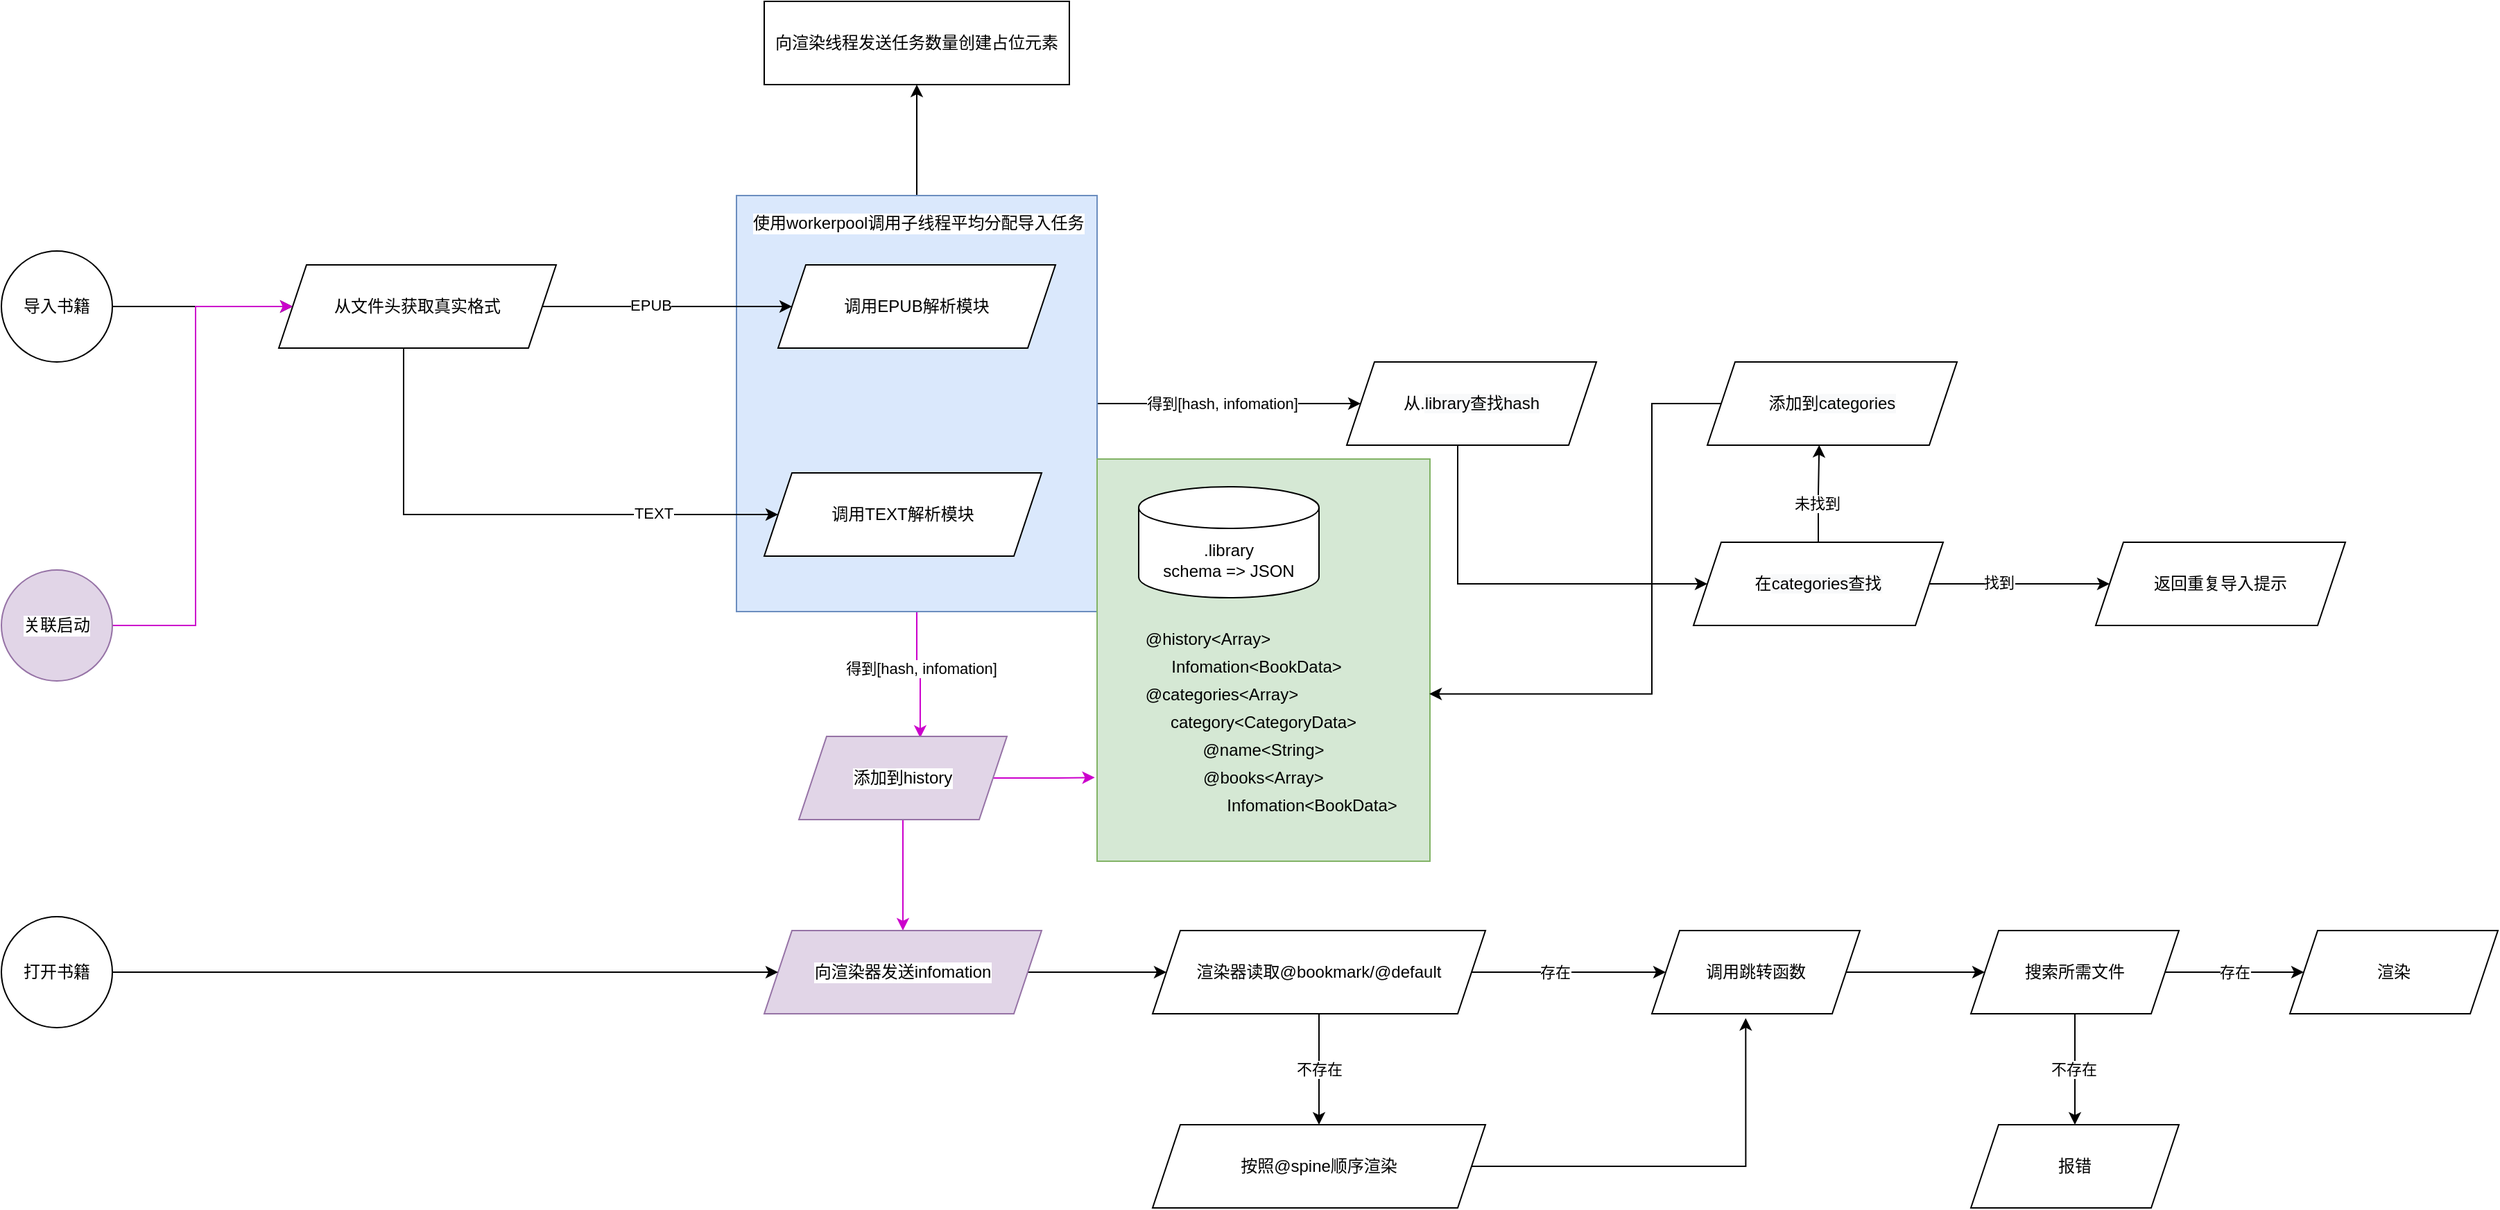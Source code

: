 <mxfile version="14.5.1" type="device" pages="4"><diagram id="ysxK_jMySqTAsfzdBO85" name="Main"><mxGraphModel dx="1747" dy="651" grid="1" gridSize="10" guides="1" tooltips="1" connect="1" arrows="1" fold="1" page="1" pageScale="1" pageWidth="827" pageHeight="1169" math="0" shadow="0"><root><mxCell id="0"/><mxCell id="1" parent="0"/><mxCell id="dbong1iR6ztkzPxUHCPY-11" style="edgeStyle=orthogonalEdgeStyle;rounded=0;orthogonalLoop=1;jettySize=auto;html=1;entryX=0;entryY=0.5;entryDx=0;entryDy=0;" parent="1" source="dbong1iR6ztkzPxUHCPY-7" target="dbong1iR6ztkzPxUHCPY-9" edge="1"><mxGeometry relative="1" as="geometry"/></mxCell><mxCell id="dbong1iR6ztkzPxUHCPY-12" value="得到[hash, infomation]" style="edgeLabel;html=1;align=center;verticalAlign=middle;resizable=0;points=[];" parent="dbong1iR6ztkzPxUHCPY-11" vertex="1" connectable="0"><mxGeometry x="-0.326" y="3" relative="1" as="geometry"><mxPoint x="26" y="3" as="offset"/></mxGeometry></mxCell><mxCell id="dbong1iR6ztkzPxUHCPY-30" style="edgeStyle=orthogonalEdgeStyle;rounded=0;orthogonalLoop=1;jettySize=auto;html=1;entryX=0.583;entryY=0.017;entryDx=0;entryDy=0;entryPerimeter=0;strokeColor=#CC00CC;" parent="1" source="dbong1iR6ztkzPxUHCPY-7" target="dbong1iR6ztkzPxUHCPY-29" edge="1"><mxGeometry relative="1" as="geometry"/></mxCell><mxCell id="dbong1iR6ztkzPxUHCPY-31" value="得到[hash, infomation]" style="edgeLabel;html=1;align=center;verticalAlign=middle;resizable=0;points=[];" parent="dbong1iR6ztkzPxUHCPY-30" vertex="1" connectable="0"><mxGeometry x="0.203" relative="1" as="geometry"><mxPoint y="-12.86" as="offset"/></mxGeometry></mxCell><mxCell id="XDssl_bokyW6xJEHBaAx-2" style="edgeStyle=orthogonalEdgeStyle;rounded=0;orthogonalLoop=1;jettySize=auto;html=1;entryX=0.5;entryY=1;entryDx=0;entryDy=0;" edge="1" parent="1" source="dbong1iR6ztkzPxUHCPY-7" target="XDssl_bokyW6xJEHBaAx-1"><mxGeometry relative="1" as="geometry"/></mxCell><mxCell id="dbong1iR6ztkzPxUHCPY-7" value="" style="rounded=0;whiteSpace=wrap;html=1;labelBackgroundColor=#FFFFFF;fillColor=#dae8fc;strokeColor=#6c8ebf;" parent="1" vertex="1"><mxGeometry x="160" y="260" width="260" height="300" as="geometry"/></mxCell><mxCell id="eP8TpQ_HouzsNRrUKAaG-33" value="" style="rounded=0;whiteSpace=wrap;html=1;fillColor=#d5e8d4;strokeColor=#82b366;" parent="1" vertex="1"><mxGeometry x="420" y="450" width="240" height="290" as="geometry"/></mxCell><mxCell id="eP8TpQ_HouzsNRrUKAaG-2" style="edgeStyle=orthogonalEdgeStyle;rounded=0;orthogonalLoop=1;jettySize=auto;html=1;" parent="1" source="kHPO8SvpmiolKtFZXKbB-1" target="eP8TpQ_HouzsNRrUKAaG-1" edge="1"><mxGeometry relative="1" as="geometry"/></mxCell><mxCell id="kHPO8SvpmiolKtFZXKbB-1" value="导入书籍" style="ellipse;whiteSpace=wrap;html=1;aspect=fixed;" parent="1" vertex="1"><mxGeometry x="-370" y="300" width="80" height="80" as="geometry"/></mxCell><mxCell id="dbong1iR6ztkzPxUHCPY-2" value="" style="edgeStyle=orthogonalEdgeStyle;rounded=0;orthogonalLoop=1;jettySize=auto;html=1;" parent="1" source="eP8TpQ_HouzsNRrUKAaG-1" target="dbong1iR6ztkzPxUHCPY-1" edge="1"><mxGeometry relative="1" as="geometry"/></mxCell><mxCell id="dbong1iR6ztkzPxUHCPY-3" value="EPUB" style="edgeLabel;html=1;align=center;verticalAlign=middle;resizable=0;points=[];" parent="dbong1iR6ztkzPxUHCPY-2" vertex="1" connectable="0"><mxGeometry x="-0.137" y="1" relative="1" as="geometry"><mxPoint as="offset"/></mxGeometry></mxCell><mxCell id="dbong1iR6ztkzPxUHCPY-5" value="" style="edgeStyle=orthogonalEdgeStyle;rounded=0;orthogonalLoop=1;jettySize=auto;html=1;" parent="1" source="eP8TpQ_HouzsNRrUKAaG-1" target="dbong1iR6ztkzPxUHCPY-4" edge="1"><mxGeometry relative="1" as="geometry"><Array as="points"><mxPoint x="-80" y="490"/></Array></mxGeometry></mxCell><mxCell id="dbong1iR6ztkzPxUHCPY-6" value="TEXT" style="edgeLabel;html=1;align=center;verticalAlign=middle;resizable=0;points=[];" parent="dbong1iR6ztkzPxUHCPY-5" vertex="1" connectable="0"><mxGeometry x="0.189" y="1" relative="1" as="geometry"><mxPoint x="68.24" as="offset"/></mxGeometry></mxCell><mxCell id="eP8TpQ_HouzsNRrUKAaG-1" value="从文件头获取真实格式" style="shape=parallelogram;perimeter=parallelogramPerimeter;whiteSpace=wrap;html=1;fixedSize=1;" parent="1" vertex="1"><mxGeometry x="-170" y="310" width="200" height="60" as="geometry"/></mxCell><mxCell id="eP8TpQ_HouzsNRrUKAaG-22" value=".library&lt;br&gt;schema =&amp;gt; JSON" style="shape=cylinder3;whiteSpace=wrap;html=1;boundedLbl=1;backgroundOutline=1;size=15;" parent="1" vertex="1"><mxGeometry x="450" y="470" width="130" height="80" as="geometry"/></mxCell><mxCell id="eP8TpQ_HouzsNRrUKAaG-24" value="@history&amp;lt;Array&amp;gt;" style="text;html=1;strokeColor=none;fillColor=none;align=center;verticalAlign=middle;whiteSpace=wrap;rounded=0;" parent="1" vertex="1"><mxGeometry x="450" y="570" width="100" height="20" as="geometry"/></mxCell><mxCell id="eP8TpQ_HouzsNRrUKAaG-25" value="Infomation&amp;lt;BookData&amp;gt;" style="text;html=1;strokeColor=none;fillColor=none;align=center;verticalAlign=middle;whiteSpace=wrap;rounded=0;" parent="1" vertex="1"><mxGeometry x="470" y="590" width="130" height="20" as="geometry"/></mxCell><mxCell id="eP8TpQ_HouzsNRrUKAaG-26" value="@categories&amp;lt;Array&amp;gt;" style="text;html=1;strokeColor=none;fillColor=none;align=center;verticalAlign=middle;whiteSpace=wrap;rounded=0;" parent="1" vertex="1"><mxGeometry x="450" y="610" width="120" height="20" as="geometry"/></mxCell><mxCell id="eP8TpQ_HouzsNRrUKAaG-28" value="category&amp;lt;CategoryData&amp;gt;" style="text;html=1;strokeColor=none;fillColor=none;align=center;verticalAlign=middle;whiteSpace=wrap;rounded=0;" parent="1" vertex="1"><mxGeometry x="470" y="630" width="140" height="20" as="geometry"/></mxCell><mxCell id="eP8TpQ_HouzsNRrUKAaG-30" value="@name&amp;lt;String&amp;gt;" style="text;html=1;strokeColor=none;fillColor=none;align=center;verticalAlign=middle;whiteSpace=wrap;rounded=0;" parent="1" vertex="1"><mxGeometry x="490" y="650" width="100" height="20" as="geometry"/></mxCell><mxCell id="eP8TpQ_HouzsNRrUKAaG-31" value="Infomation&amp;lt;BookData&amp;gt;" style="text;html=1;strokeColor=none;fillColor=none;align=center;verticalAlign=middle;whiteSpace=wrap;rounded=0;" parent="1" vertex="1"><mxGeometry x="510" y="690" width="130" height="20" as="geometry"/></mxCell><mxCell id="eP8TpQ_HouzsNRrUKAaG-32" value="@books&amp;lt;Array&amp;gt;" style="text;html=1;strokeColor=none;fillColor=none;align=center;verticalAlign=middle;whiteSpace=wrap;rounded=0;" parent="1" vertex="1"><mxGeometry x="490" y="670" width="100" height="20" as="geometry"/></mxCell><mxCell id="dbong1iR6ztkzPxUHCPY-1" value="调用EPUB解析模块" style="shape=parallelogram;perimeter=parallelogramPerimeter;whiteSpace=wrap;html=1;fixedSize=1;" parent="1" vertex="1"><mxGeometry x="190" y="310" width="200" height="60" as="geometry"/></mxCell><mxCell id="dbong1iR6ztkzPxUHCPY-4" value="调用TEXT解析模块" style="shape=parallelogram;perimeter=parallelogramPerimeter;whiteSpace=wrap;html=1;fixedSize=1;" parent="1" vertex="1"><mxGeometry x="180" y="460" width="200" height="60" as="geometry"/></mxCell><mxCell id="dbong1iR6ztkzPxUHCPY-8" value="使用workerpool调用子线程平均分配导入任务" style="text;html=1;strokeColor=none;fillColor=none;align=left;verticalAlign=middle;whiteSpace=wrap;rounded=0;labelBackgroundColor=#FFFFFF;" parent="1" vertex="1"><mxGeometry x="170" y="270" width="250" height="20" as="geometry"/></mxCell><mxCell id="dbong1iR6ztkzPxUHCPY-14" value="" style="edgeStyle=orthogonalEdgeStyle;rounded=0;orthogonalLoop=1;jettySize=auto;html=1;exitX=0.5;exitY=0;exitDx=0;exitDy=0;entryX=0.448;entryY=0.998;entryDx=0;entryDy=0;entryPerimeter=0;" parent="1" source="dbong1iR6ztkzPxUHCPY-15" target="dbong1iR6ztkzPxUHCPY-13" edge="1"><mxGeometry relative="1" as="geometry"/></mxCell><mxCell id="dbong1iR6ztkzPxUHCPY-24" value="未找到" style="edgeLabel;html=1;align=center;verticalAlign=middle;resizable=0;points=[];" parent="dbong1iR6ztkzPxUHCPY-14" vertex="1" connectable="0"><mxGeometry x="-0.208" y="1" relative="1" as="geometry"><mxPoint as="offset"/></mxGeometry></mxCell><mxCell id="dbong1iR6ztkzPxUHCPY-16" value="" style="edgeStyle=orthogonalEdgeStyle;rounded=0;orthogonalLoop=1;jettySize=auto;html=1;" parent="1" source="dbong1iR6ztkzPxUHCPY-9" target="dbong1iR6ztkzPxUHCPY-15" edge="1"><mxGeometry relative="1" as="geometry"><Array as="points"><mxPoint x="680" y="540"/></Array></mxGeometry></mxCell><mxCell id="dbong1iR6ztkzPxUHCPY-9" value="从.&lt;span style=&quot;background-color: rgb(248 , 249 , 250)&quot;&gt;library查找hash&lt;/span&gt;" style="shape=parallelogram;perimeter=parallelogramPerimeter;whiteSpace=wrap;html=1;fixedSize=1;labelBackgroundColor=#FFFFFF;align=center;" parent="1" vertex="1"><mxGeometry x="600" y="380" width="180" height="60" as="geometry"/></mxCell><mxCell id="dbong1iR6ztkzPxUHCPY-33" style="edgeStyle=orthogonalEdgeStyle;rounded=0;orthogonalLoop=1;jettySize=auto;html=1;entryX=0.998;entryY=0.584;entryDx=0;entryDy=0;entryPerimeter=0;" parent="1" source="dbong1iR6ztkzPxUHCPY-13" target="eP8TpQ_HouzsNRrUKAaG-33" edge="1"><mxGeometry relative="1" as="geometry"><Array as="points"><mxPoint x="820" y="410"/><mxPoint x="820" y="619"/></Array></mxGeometry></mxCell><mxCell id="dbong1iR6ztkzPxUHCPY-13" value="添加到&lt;span style=&quot;background-color: rgb(248 , 249 , 250)&quot;&gt;categories&lt;/span&gt;" style="shape=parallelogram;perimeter=parallelogramPerimeter;whiteSpace=wrap;html=1;fixedSize=1;labelBackgroundColor=#FFFFFF;align=center;" parent="1" vertex="1"><mxGeometry x="860" y="380" width="180" height="60" as="geometry"/></mxCell><mxCell id="dbong1iR6ztkzPxUHCPY-20" value="" style="edgeStyle=orthogonalEdgeStyle;rounded=0;orthogonalLoop=1;jettySize=auto;html=1;" parent="1" source="dbong1iR6ztkzPxUHCPY-15" target="dbong1iR6ztkzPxUHCPY-19" edge="1"><mxGeometry relative="1" as="geometry"/></mxCell><mxCell id="dbong1iR6ztkzPxUHCPY-23" value="找到" style="edgeLabel;html=1;align=center;verticalAlign=middle;resizable=0;points=[];" parent="dbong1iR6ztkzPxUHCPY-20" vertex="1" connectable="0"><mxGeometry x="-0.241" y="1" relative="1" as="geometry"><mxPoint as="offset"/></mxGeometry></mxCell><mxCell id="dbong1iR6ztkzPxUHCPY-15" value="在&lt;span style=&quot;background-color: rgb(248 , 249 , 250)&quot;&gt;categories查找&lt;/span&gt;" style="shape=parallelogram;perimeter=parallelogramPerimeter;whiteSpace=wrap;html=1;fixedSize=1;labelBackgroundColor=#FFFFFF;align=center;" parent="1" vertex="1"><mxGeometry x="850" y="510" width="180" height="60" as="geometry"/></mxCell><mxCell id="dbong1iR6ztkzPxUHCPY-19" value="返回重复导入提示" style="shape=parallelogram;perimeter=parallelogramPerimeter;whiteSpace=wrap;html=1;fixedSize=1;labelBackgroundColor=#FFFFFF;align=center;" parent="1" vertex="1"><mxGeometry x="1140" y="510" width="180" height="60" as="geometry"/></mxCell><mxCell id="dbong1iR6ztkzPxUHCPY-28" style="edgeStyle=orthogonalEdgeStyle;rounded=0;orthogonalLoop=1;jettySize=auto;html=1;entryX=0;entryY=0.5;entryDx=0;entryDy=0;strokeColor=#CC00CC;" parent="1" source="dbong1iR6ztkzPxUHCPY-27" target="eP8TpQ_HouzsNRrUKAaG-1" edge="1"><mxGeometry relative="1" as="geometry"><mxPoint x="-220" y="370" as="targetPoint"/><Array as="points"><mxPoint x="-230" y="570"/><mxPoint x="-230" y="340"/></Array></mxGeometry></mxCell><mxCell id="dbong1iR6ztkzPxUHCPY-27" value="关联启动" style="ellipse;whiteSpace=wrap;html=1;aspect=fixed;labelBackgroundColor=#FFFFFF;align=center;fillColor=#e1d5e7;strokeColor=#9673a6;" parent="1" vertex="1"><mxGeometry x="-370" y="530" width="80" height="80" as="geometry"/></mxCell><mxCell id="dbong1iR6ztkzPxUHCPY-32" style="edgeStyle=orthogonalEdgeStyle;rounded=0;orthogonalLoop=1;jettySize=auto;html=1;entryX=-0.007;entryY=0.792;entryDx=0;entryDy=0;entryPerimeter=0;strokeColor=#CC00CC;" parent="1" source="dbong1iR6ztkzPxUHCPY-29" target="eP8TpQ_HouzsNRrUKAaG-33" edge="1"><mxGeometry relative="1" as="geometry"/></mxCell><mxCell id="dbong1iR6ztkzPxUHCPY-35" value="" style="edgeStyle=orthogonalEdgeStyle;rounded=0;orthogonalLoop=1;jettySize=auto;html=1;strokeColor=#CC00CC;" parent="1" source="dbong1iR6ztkzPxUHCPY-29" target="dbong1iR6ztkzPxUHCPY-34" edge="1"><mxGeometry relative="1" as="geometry"/></mxCell><mxCell id="dbong1iR6ztkzPxUHCPY-29" value="添加到history" style="shape=parallelogram;perimeter=parallelogramPerimeter;whiteSpace=wrap;html=1;fixedSize=1;labelBackgroundColor=#FFFFFF;align=center;fillColor=#e1d5e7;strokeColor=#9673a6;" parent="1" vertex="1"><mxGeometry x="205" y="650" width="150" height="60" as="geometry"/></mxCell><mxCell id="Br7L7ltTVbHMyByFwsP3-5" value="" style="edgeStyle=orthogonalEdgeStyle;rounded=0;orthogonalLoop=1;jettySize=auto;html=1;strokeColor=#000000;" parent="1" source="dbong1iR6ztkzPxUHCPY-34" target="Br7L7ltTVbHMyByFwsP3-4" edge="1"><mxGeometry relative="1" as="geometry"/></mxCell><mxCell id="dbong1iR6ztkzPxUHCPY-34" value="向渲染器发送infomation" style="shape=parallelogram;perimeter=parallelogramPerimeter;whiteSpace=wrap;html=1;fixedSize=1;labelBackgroundColor=#FFFFFF;align=center;fillColor=#e1d5e7;strokeColor=#9673a6;" parent="1" vertex="1"><mxGeometry x="180" y="790" width="200" height="60" as="geometry"/></mxCell><mxCell id="Br7L7ltTVbHMyByFwsP3-3" value="" style="edgeStyle=orthogonalEdgeStyle;rounded=0;orthogonalLoop=1;jettySize=auto;html=1;entryX=0;entryY=0.5;entryDx=0;entryDy=0;" parent="1" source="Br7L7ltTVbHMyByFwsP3-1" target="dbong1iR6ztkzPxUHCPY-34" edge="1"><mxGeometry relative="1" as="geometry"><mxPoint x="-140" y="820.0" as="targetPoint"/></mxGeometry></mxCell><mxCell id="Br7L7ltTVbHMyByFwsP3-1" value="打开书籍" style="ellipse;whiteSpace=wrap;html=1;aspect=fixed;labelBackgroundColor=#FFFFFF;align=center;" parent="1" vertex="1"><mxGeometry x="-370" y="780" width="80" height="80" as="geometry"/></mxCell><mxCell id="mfXqf7z4f2EDQFvGsrgW-2" value="" style="edgeStyle=orthogonalEdgeStyle;rounded=0;orthogonalLoop=1;jettySize=auto;html=1;strokeColor=#000000;" parent="1" source="Br7L7ltTVbHMyByFwsP3-4" target="mfXqf7z4f2EDQFvGsrgW-1" edge="1"><mxGeometry relative="1" as="geometry"/></mxCell><mxCell id="mfXqf7z4f2EDQFvGsrgW-3" value="存在" style="edgeLabel;html=1;align=center;verticalAlign=middle;resizable=0;points=[];" parent="mfXqf7z4f2EDQFvGsrgW-2" vertex="1" connectable="0"><mxGeometry x="-0.271" y="2" relative="1" as="geometry"><mxPoint x="9.17" y="2" as="offset"/></mxGeometry></mxCell><mxCell id="mfXqf7z4f2EDQFvGsrgW-5" value="" style="edgeStyle=orthogonalEdgeStyle;rounded=0;orthogonalLoop=1;jettySize=auto;html=1;strokeColor=#000000;" parent="1" source="Br7L7ltTVbHMyByFwsP3-4" target="mfXqf7z4f2EDQFvGsrgW-4" edge="1"><mxGeometry relative="1" as="geometry"/></mxCell><mxCell id="mfXqf7z4f2EDQFvGsrgW-6" value="不存在" style="edgeLabel;html=1;align=center;verticalAlign=middle;resizable=0;points=[];" parent="mfXqf7z4f2EDQFvGsrgW-5" vertex="1" connectable="0"><mxGeometry x="0.164" y="-3" relative="1" as="geometry"><mxPoint x="3" y="-6.86" as="offset"/></mxGeometry></mxCell><mxCell id="Br7L7ltTVbHMyByFwsP3-4" value="渲染器读取@bookmark/@default" style="shape=parallelogram;perimeter=parallelogramPerimeter;whiteSpace=wrap;html=1;fixedSize=1;labelBackgroundColor=#FFFFFF;align=center;" parent="1" vertex="1"><mxGeometry x="460" y="790" width="240" height="60" as="geometry"/></mxCell><mxCell id="mfXqf7z4f2EDQFvGsrgW-9" value="" style="edgeStyle=orthogonalEdgeStyle;rounded=0;orthogonalLoop=1;jettySize=auto;html=1;strokeColor=#000000;" parent="1" source="mfXqf7z4f2EDQFvGsrgW-1" target="mfXqf7z4f2EDQFvGsrgW-8" edge="1"><mxGeometry relative="1" as="geometry"/></mxCell><mxCell id="mfXqf7z4f2EDQFvGsrgW-1" value="调用跳转函数" style="shape=parallelogram;perimeter=parallelogramPerimeter;whiteSpace=wrap;html=1;fixedSize=1;labelBackgroundColor=#FFFFFF;align=center;" parent="1" vertex="1"><mxGeometry x="820" y="790" width="150" height="60" as="geometry"/></mxCell><mxCell id="mfXqf7z4f2EDQFvGsrgW-7" style="edgeStyle=orthogonalEdgeStyle;rounded=0;orthogonalLoop=1;jettySize=auto;html=1;entryX=0.451;entryY=1.052;entryDx=0;entryDy=0;entryPerimeter=0;strokeColor=#000000;" parent="1" source="mfXqf7z4f2EDQFvGsrgW-4" target="mfXqf7z4f2EDQFvGsrgW-1" edge="1"><mxGeometry relative="1" as="geometry"/></mxCell><mxCell id="mfXqf7z4f2EDQFvGsrgW-4" value="按照@spine顺序渲染" style="shape=parallelogram;perimeter=parallelogramPerimeter;whiteSpace=wrap;html=1;fixedSize=1;labelBackgroundColor=#FFFFFF;align=center;" parent="1" vertex="1"><mxGeometry x="460" y="930" width="240" height="60" as="geometry"/></mxCell><mxCell id="mfXqf7z4f2EDQFvGsrgW-11" value="" style="edgeStyle=orthogonalEdgeStyle;rounded=0;orthogonalLoop=1;jettySize=auto;html=1;strokeColor=#000000;" parent="1" source="mfXqf7z4f2EDQFvGsrgW-8" target="mfXqf7z4f2EDQFvGsrgW-10" edge="1"><mxGeometry relative="1" as="geometry"/></mxCell><mxCell id="mfXqf7z4f2EDQFvGsrgW-14" value="存在" style="edgeLabel;html=1;align=center;verticalAlign=middle;resizable=0;points=[];" parent="mfXqf7z4f2EDQFvGsrgW-11" vertex="1" connectable="0"><mxGeometry x="-0.313" relative="1" as="geometry"><mxPoint x="15.6" as="offset"/></mxGeometry></mxCell><mxCell id="mfXqf7z4f2EDQFvGsrgW-13" value="" style="edgeStyle=orthogonalEdgeStyle;rounded=0;orthogonalLoop=1;jettySize=auto;html=1;strokeColor=#000000;" parent="1" source="mfXqf7z4f2EDQFvGsrgW-8" target="mfXqf7z4f2EDQFvGsrgW-12" edge="1"><mxGeometry relative="1" as="geometry"/></mxCell><mxCell id="mfXqf7z4f2EDQFvGsrgW-15" value="不存在" style="edgeLabel;html=1;align=center;verticalAlign=middle;resizable=0;points=[];" parent="mfXqf7z4f2EDQFvGsrgW-13" vertex="1" connectable="0"><mxGeometry x="0.143" y="-1" relative="1" as="geometry"><mxPoint y="-5.71" as="offset"/></mxGeometry></mxCell><mxCell id="mfXqf7z4f2EDQFvGsrgW-8" value="搜索所需文件" style="shape=parallelogram;perimeter=parallelogramPerimeter;whiteSpace=wrap;html=1;fixedSize=1;labelBackgroundColor=#FFFFFF;align=center;" parent="1" vertex="1"><mxGeometry x="1050" y="790" width="150" height="60" as="geometry"/></mxCell><mxCell id="mfXqf7z4f2EDQFvGsrgW-10" value="渲染" style="shape=parallelogram;perimeter=parallelogramPerimeter;whiteSpace=wrap;html=1;fixedSize=1;labelBackgroundColor=#FFFFFF;align=center;" parent="1" vertex="1"><mxGeometry x="1280" y="790" width="150" height="60" as="geometry"/></mxCell><mxCell id="mfXqf7z4f2EDQFvGsrgW-12" value="报错" style="shape=parallelogram;perimeter=parallelogramPerimeter;whiteSpace=wrap;html=1;fixedSize=1;labelBackgroundColor=#FFFFFF;align=center;" parent="1" vertex="1"><mxGeometry x="1050" y="930" width="150" height="60" as="geometry"/></mxCell><mxCell id="XDssl_bokyW6xJEHBaAx-1" value="向渲染线程发送任务数量创建占位元素" style="rounded=0;whiteSpace=wrap;html=1;" vertex="1" parent="1"><mxGeometry x="180" y="120" width="220" height="60" as="geometry"/></mxCell></root></mxGraphModel></diagram><diagram id="JH5IhSVfgmz3m1Pioq-M" name="Reader"><mxGraphModel dx="652" dy="461" grid="1" gridSize="10" guides="1" tooltips="1" connect="1" arrows="1" fold="1" page="1" pageScale="1" pageWidth="827" pageHeight="1169" math="0" shadow="0"><root><mxCell id="O2dJHIBk59gdaOyXV7aG-0"/><mxCell id="O2dJHIBk59gdaOyXV7aG-1" parent="O2dJHIBk59gdaOyXV7aG-0"/></root></mxGraphModel></diagram><diagram id="nyIJhw7vFFJzUDP4WNcG" name="EPUB"><mxGraphModel dx="920" dy="651" grid="1" gridSize="10" guides="1" tooltips="1" connect="1" arrows="1" fold="1" page="1" pageScale="1" pageWidth="827" pageHeight="1169" math="0" shadow="0"><root><mxCell id="Uk9GY1ZAoPKFPZ0s4KPF-0"/><mxCell id="Uk9GY1ZAoPKFPZ0s4KPF-1" parent="Uk9GY1ZAoPKFPZ0s4KPF-0"/><mxCell id="UOxt984RdgCAnA2-8_iI-74" style="edgeStyle=orthogonalEdgeStyle;rounded=0;orthogonalLoop=1;jettySize=auto;html=1;" edge="1" parent="Uk9GY1ZAoPKFPZ0s4KPF-1" source="UOxt984RdgCAnA2-8_iI-44" target="UOxt984RdgCAnA2-8_iI-71"><mxGeometry relative="1" as="geometry"/></mxCell><mxCell id="UOxt984RdgCAnA2-8_iI-44" value="" style="rounded=0;whiteSpace=wrap;html=1;labelBackgroundColor=#FFFFFF;fillColor=#d5e8d4;strokeColor=#82b366;" vertex="1" parent="Uk9GY1ZAoPKFPZ0s4KPF-1"><mxGeometry x="930" y="30" width="1030" height="600" as="geometry"/></mxCell><mxCell id="YClTsJ5MHlQ36Aj7jCei-1" value="" style="edgeStyle=orthogonalEdgeStyle;rounded=0;orthogonalLoop=1;jettySize=auto;html=1;" edge="1" parent="Uk9GY1ZAoPKFPZ0s4KPF-1" source="dSwjLakyeunV3cuZDKeF-0" target="YClTsJ5MHlQ36Aj7jCei-0"><mxGeometry relative="1" as="geometry"/></mxCell><mxCell id="dSwjLakyeunV3cuZDKeF-0" value="接收路径" style="shape=parallelogram;perimeter=parallelogramPerimeter;whiteSpace=wrap;html=1;fixedSize=1;" vertex="1" parent="Uk9GY1ZAoPKFPZ0s4KPF-1"><mxGeometry x="60" y="290" width="120" height="60" as="geometry"/></mxCell><mxCell id="YClTsJ5MHlQ36Aj7jCei-3" value="" style="edgeStyle=orthogonalEdgeStyle;rounded=0;orthogonalLoop=1;jettySize=auto;html=1;" edge="1" parent="Uk9GY1ZAoPKFPZ0s4KPF-1" source="YClTsJ5MHlQ36Aj7jCei-0" target="YClTsJ5MHlQ36Aj7jCei-2"><mxGeometry relative="1" as="geometry"/></mxCell><mxCell id="YClTsJ5MHlQ36Aj7jCei-0" value="计算 SHA256" style="shape=parallelogram;perimeter=parallelogramPerimeter;whiteSpace=wrap;html=1;fixedSize=1;" vertex="1" parent="Uk9GY1ZAoPKFPZ0s4KPF-1"><mxGeometry x="260" y="290" width="120" height="60" as="geometry"/></mxCell><mxCell id="YClTsJ5MHlQ36Aj7jCei-5" value="" style="edgeStyle=orthogonalEdgeStyle;rounded=0;orthogonalLoop=1;jettySize=auto;html=1;" edge="1" parent="Uk9GY1ZAoPKFPZ0s4KPF-1" source="YClTsJ5MHlQ36Aj7jCei-2" target="YClTsJ5MHlQ36Aj7jCei-4"><mxGeometry relative="1" as="geometry"/></mxCell><mxCell id="YClTsJ5MHlQ36Aj7jCei-6" value="存在" style="edgeLabel;html=1;align=center;verticalAlign=middle;resizable=0;points=[];" vertex="1" connectable="0" parent="YClTsJ5MHlQ36Aj7jCei-5"><mxGeometry x="-0.173" relative="1" as="geometry"><mxPoint as="offset"/></mxGeometry></mxCell><mxCell id="YClTsJ5MHlQ36Aj7jCei-8" value="" style="edgeStyle=orthogonalEdgeStyle;rounded=0;orthogonalLoop=1;jettySize=auto;html=1;" edge="1" parent="Uk9GY1ZAoPKFPZ0s4KPF-1" source="YClTsJ5MHlQ36Aj7jCei-2" target="YClTsJ5MHlQ36Aj7jCei-7"><mxGeometry relative="1" as="geometry"><Array as="points"><mxPoint x="520" y="430"/></Array></mxGeometry></mxCell><mxCell id="YClTsJ5MHlQ36Aj7jCei-9" value="不存在" style="edgeLabel;html=1;align=center;verticalAlign=middle;resizable=0;points=[];" vertex="1" connectable="0" parent="YClTsJ5MHlQ36Aj7jCei-8"><mxGeometry x="0.468" y="1" relative="1" as="geometry"><mxPoint as="offset"/></mxGeometry></mxCell><mxCell id="YClTsJ5MHlQ36Aj7jCei-2" value="是否存在书籍缓存" style="shape=parallelogram;perimeter=parallelogramPerimeter;whiteSpace=wrap;html=1;fixedSize=1;" vertex="1" parent="Uk9GY1ZAoPKFPZ0s4KPF-1"><mxGeometry x="460" y="290" width="150" height="60" as="geometry"/></mxCell><mxCell id="UOxt984RdgCAnA2-8_iI-45" style="edgeStyle=orthogonalEdgeStyle;rounded=0;orthogonalLoop=1;jettySize=auto;html=1;entryX=0.002;entryY=0.855;entryDx=0;entryDy=0;entryPerimeter=0;" edge="1" parent="Uk9GY1ZAoPKFPZ0s4KPF-1" source="YClTsJ5MHlQ36Aj7jCei-4" target="UOxt984RdgCAnA2-8_iI-44"><mxGeometry relative="1" as="geometry"/></mxCell><mxCell id="YClTsJ5MHlQ36Aj7jCei-4" value="调用缓存" style="shape=parallelogram;perimeter=parallelogramPerimeter;whiteSpace=wrap;html=1;fixedSize=1;" vertex="1" parent="Uk9GY1ZAoPKFPZ0s4KPF-1"><mxGeometry x="690" y="290" width="150" height="60" as="geometry"/></mxCell><mxCell id="UOxt984RdgCAnA2-8_iI-17" value="" style="edgeStyle=orthogonalEdgeStyle;rounded=0;orthogonalLoop=1;jettySize=auto;html=1;" edge="1" parent="Uk9GY1ZAoPKFPZ0s4KPF-1" source="YClTsJ5MHlQ36Aj7jCei-7" target="UOxt984RdgCAnA2-8_iI-16"><mxGeometry relative="1" as="geometry"/></mxCell><mxCell id="YClTsJ5MHlQ36Aj7jCei-7" value="生成书籍缓存" style="shape=parallelogram;perimeter=parallelogramPerimeter;whiteSpace=wrap;html=1;fixedSize=1;" vertex="1" parent="Uk9GY1ZAoPKFPZ0s4KPF-1"><mxGeometry x="677" y="400" width="150" height="60" as="geometry"/></mxCell><mxCell id="UOxt984RdgCAnA2-8_iI-25" value="" style="edgeStyle=orthogonalEdgeStyle;rounded=0;orthogonalLoop=1;jettySize=auto;html=1;" edge="1" parent="Uk9GY1ZAoPKFPZ0s4KPF-1" source="UOxt984RdgCAnA2-8_iI-16" target="UOxt984RdgCAnA2-8_iI-24"><mxGeometry relative="1" as="geometry"/></mxCell><mxCell id="UOxt984RdgCAnA2-8_iI-16" value="创建.infomation文件" style="shape=parallelogram;perimeter=parallelogramPerimeter;whiteSpace=wrap;html=1;fixedSize=1;" vertex="1" parent="Uk9GY1ZAoPKFPZ0s4KPF-1"><mxGeometry x="987" y="400" width="150" height="60" as="geometry"/></mxCell><mxCell id="UOxt984RdgCAnA2-8_iI-42" value="" style="edgeStyle=orthogonalEdgeStyle;rounded=0;orthogonalLoop=1;jettySize=auto;html=1;" edge="1" parent="Uk9GY1ZAoPKFPZ0s4KPF-1" source="UOxt984RdgCAnA2-8_iI-24" target="UOxt984RdgCAnA2-8_iI-41"><mxGeometry relative="1" as="geometry"/></mxCell><mxCell id="UOxt984RdgCAnA2-8_iI-43" value="读取toc.ncx" style="edgeLabel;html=1;align=center;verticalAlign=middle;resizable=0;points=[];" vertex="1" connectable="0" parent="UOxt984RdgCAnA2-8_iI-42"><mxGeometry x="-0.116" y="1" relative="1" as="geometry"><mxPoint as="offset"/></mxGeometry></mxCell><mxCell id="UOxt984RdgCAnA2-8_iI-60" value="" style="edgeStyle=orthogonalEdgeStyle;rounded=0;orthogonalLoop=1;jettySize=auto;html=1;" edge="1" parent="Uk9GY1ZAoPKFPZ0s4KPF-1" source="UOxt984RdgCAnA2-8_iI-24" target="UOxt984RdgCAnA2-8_iI-59"><mxGeometry relative="1" as="geometry"><Array as="points"><mxPoint x="1200" y="250"/><mxPoint x="1200" y="170"/></Array></mxGeometry></mxCell><mxCell id="UOxt984RdgCAnA2-8_iI-61" value="不存在" style="edgeLabel;html=1;align=center;verticalAlign=middle;resizable=0;points=[];" vertex="1" connectable="0" parent="UOxt984RdgCAnA2-8_iI-60"><mxGeometry x="0.45" y="2" relative="1" as="geometry"><mxPoint y="34.62" as="offset"/></mxGeometry></mxCell><mxCell id="UOxt984RdgCAnA2-8_iI-24" value="从META-INF获取content.opf路径" style="shape=parallelogram;perimeter=parallelogramPerimeter;whiteSpace=wrap;html=1;fixedSize=1;" vertex="1" parent="Uk9GY1ZAoPKFPZ0s4KPF-1"><mxGeometry x="987" y="220" width="150" height="60" as="geometry"/></mxCell><mxCell id="UOxt984RdgCAnA2-8_iI-29" value="" style="edgeStyle=orthogonalEdgeStyle;rounded=0;orthogonalLoop=1;jettySize=auto;html=1;" edge="1" parent="Uk9GY1ZAoPKFPZ0s4KPF-1" target="UOxt984RdgCAnA2-8_iI-28"><mxGeometry relative="1" as="geometry"><mxPoint x="1357" y="250" as="sourcePoint"/><Array as="points"><mxPoint x="1500" y="250"/><mxPoint x="1500" y="170"/></Array></mxGeometry></mxCell><mxCell id="UOxt984RdgCAnA2-8_iI-31" value="" style="edgeStyle=orthogonalEdgeStyle;rounded=0;orthogonalLoop=1;jettySize=auto;html=1;" edge="1" parent="Uk9GY1ZAoPKFPZ0s4KPF-1" target="UOxt984RdgCAnA2-8_iI-30"><mxGeometry relative="1" as="geometry"><mxPoint x="1357" y="250" as="sourcePoint"/></mxGeometry></mxCell><mxCell id="UOxt984RdgCAnA2-8_iI-33" value="" style="edgeStyle=orthogonalEdgeStyle;rounded=0;orthogonalLoop=1;jettySize=auto;html=1;entryX=0;entryY=0.5;entryDx=0;entryDy=0;" edge="1" parent="Uk9GY1ZAoPKFPZ0s4KPF-1" target="UOxt984RdgCAnA2-8_iI-32"><mxGeometry relative="1" as="geometry"><mxPoint x="1357" y="250" as="sourcePoint"/><Array as="points"><mxPoint x="1500" y="250"/><mxPoint x="1500" y="330"/></Array></mxGeometry></mxCell><mxCell id="UOxt984RdgCAnA2-8_iI-34" value="读取&lt;span style=&quot;font-size: 12px;&quot;&gt;content.opf&lt;/span&gt;" style="edgeLabel;html=1;align=center;verticalAlign=middle;resizable=0;points=[];labelBackgroundColor=#FFFFFF;" vertex="1" connectable="0" parent="UOxt984RdgCAnA2-8_iI-33"><mxGeometry x="-0.718" y="1" relative="1" as="geometry"><mxPoint x="-74" y="1" as="offset"/></mxGeometry></mxCell><mxCell id="UOxt984RdgCAnA2-8_iI-36" value="" style="edgeStyle=orthogonalEdgeStyle;rounded=0;orthogonalLoop=1;jettySize=auto;html=1;exitX=1;exitY=0.5;exitDx=0;exitDy=0;" edge="1" parent="Uk9GY1ZAoPKFPZ0s4KPF-1" source="UOxt984RdgCAnA2-8_iI-24" target="UOxt984RdgCAnA2-8_iI-35"><mxGeometry relative="1" as="geometry"><mxPoint x="1357" y="250" as="sourcePoint"/><Array as="points"><mxPoint x="1500" y="250"/><mxPoint x="1500" y="400"/></Array></mxGeometry></mxCell><mxCell id="UOxt984RdgCAnA2-8_iI-47" value="" style="edgeStyle=orthogonalEdgeStyle;rounded=0;orthogonalLoop=1;jettySize=auto;html=1;" edge="1" parent="Uk9GY1ZAoPKFPZ0s4KPF-1" source="UOxt984RdgCAnA2-8_iI-28" target="UOxt984RdgCAnA2-8_iI-46"><mxGeometry relative="1" as="geometry"/></mxCell><mxCell id="UOxt984RdgCAnA2-8_iI-48" value="不存在" style="edgeLabel;html=1;align=center;verticalAlign=middle;resizable=0;points=[];" vertex="1" connectable="0" parent="UOxt984RdgCAnA2-8_iI-47"><mxGeometry x="-0.29" y="1" relative="1" as="geometry"><mxPoint x="11.76" y="1" as="offset"/></mxGeometry></mxCell><mxCell id="UOxt984RdgCAnA2-8_iI-28" value="从metadata获取标题（@title）" style="shape=parallelogram;perimeter=parallelogramPerimeter;whiteSpace=wrap;html=1;fixedSize=1;" vertex="1" parent="Uk9GY1ZAoPKFPZ0s4KPF-1"><mxGeometry x="1543" y="140" width="150" height="60" as="geometry"/></mxCell><mxCell id="UOxt984RdgCAnA2-8_iI-30" value="从metadata获取封面（@cover）" style="shape=parallelogram;perimeter=parallelogramPerimeter;whiteSpace=wrap;html=1;fixedSize=1;" vertex="1" parent="Uk9GY1ZAoPKFPZ0s4KPF-1"><mxGeometry x="1540" y="220" width="150" height="60" as="geometry"/></mxCell><mxCell id="UOxt984RdgCAnA2-8_iI-50" value="" style="edgeStyle=orthogonalEdgeStyle;rounded=0;orthogonalLoop=1;jettySize=auto;html=1;" edge="1" parent="Uk9GY1ZAoPKFPZ0s4KPF-1" source="UOxt984RdgCAnA2-8_iI-32" target="UOxt984RdgCAnA2-8_iI-49"><mxGeometry relative="1" as="geometry"/></mxCell><mxCell id="UOxt984RdgCAnA2-8_iI-51" value="不存在" style="edgeLabel;html=1;align=center;verticalAlign=middle;resizable=0;points=[];" vertex="1" connectable="0" parent="UOxt984RdgCAnA2-8_iI-50"><mxGeometry x="-0.198" y="-3" relative="1" as="geometry"><mxPoint x="10" y="-3" as="offset"/></mxGeometry></mxCell><mxCell id="UOxt984RdgCAnA2-8_iI-32" value="获取&lt;br&gt;@manifest" style="shape=parallelogram;perimeter=parallelogramPerimeter;whiteSpace=wrap;html=1;fixedSize=1;" vertex="1" parent="Uk9GY1ZAoPKFPZ0s4KPF-1"><mxGeometry x="1540" y="300" width="150" height="60" as="geometry"/></mxCell><mxCell id="UOxt984RdgCAnA2-8_iI-53" value="" style="edgeStyle=orthogonalEdgeStyle;rounded=0;orthogonalLoop=1;jettySize=auto;html=1;" edge="1" parent="Uk9GY1ZAoPKFPZ0s4KPF-1" source="UOxt984RdgCAnA2-8_iI-35" target="UOxt984RdgCAnA2-8_iI-52"><mxGeometry relative="1" as="geometry"/></mxCell><mxCell id="UOxt984RdgCAnA2-8_iI-54" value="不存在" style="edgeLabel;html=1;align=center;verticalAlign=middle;resizable=0;points=[];" vertex="1" connectable="0" parent="UOxt984RdgCAnA2-8_iI-53"><mxGeometry x="-0.207" y="-2" relative="1" as="geometry"><mxPoint x="10.4" y="-2" as="offset"/></mxGeometry></mxCell><mxCell id="UOxt984RdgCAnA2-8_iI-35" value="获取&lt;br&gt;@spine" style="shape=parallelogram;perimeter=parallelogramPerimeter;whiteSpace=wrap;html=1;fixedSize=1;" vertex="1" parent="Uk9GY1ZAoPKFPZ0s4KPF-1"><mxGeometry x="1530" y="380" width="150" height="60" as="geometry"/></mxCell><mxCell id="UOxt984RdgCAnA2-8_iI-41" value="从toc.ncx生成目录（@nav）" style="shape=parallelogram;perimeter=parallelogramPerimeter;whiteSpace=wrap;html=1;fixedSize=1;" vertex="1" parent="Uk9GY1ZAoPKFPZ0s4KPF-1"><mxGeometry x="987" y="80" width="150" height="60" as="geometry"/></mxCell><mxCell id="UOxt984RdgCAnA2-8_iI-46" value="使用文件名" style="shape=parallelogram;perimeter=parallelogramPerimeter;whiteSpace=wrap;html=1;fixedSize=1;" vertex="1" parent="Uk9GY1ZAoPKFPZ0s4KPF-1"><mxGeometry x="1773" y="140" width="150" height="60" as="geometry"/></mxCell><mxCell id="UOxt984RdgCAnA2-8_iI-49" value="返回错误" style="shape=parallelogram;perimeter=parallelogramPerimeter;whiteSpace=wrap;html=1;fixedSize=1;" vertex="1" parent="Uk9GY1ZAoPKFPZ0s4KPF-1"><mxGeometry x="1770" y="300" width="150" height="60" as="geometry"/></mxCell><mxCell id="UOxt984RdgCAnA2-8_iI-52" value="使用@manifest生成" style="shape=parallelogram;perimeter=parallelogramPerimeter;whiteSpace=wrap;html=1;fixedSize=1;" vertex="1" parent="Uk9GY1ZAoPKFPZ0s4KPF-1"><mxGeometry x="1760" y="380" width="150" height="60" as="geometry"/></mxCell><mxCell id="UOxt984RdgCAnA2-8_iI-59" value="返回错误" style="shape=parallelogram;perimeter=parallelogramPerimeter;whiteSpace=wrap;html=1;fixedSize=1;" vertex="1" parent="Uk9GY1ZAoPKFPZ0s4KPF-1"><mxGeometry x="1241" y="140" width="150" height="60" as="geometry"/></mxCell><mxCell id="UOxt984RdgCAnA2-8_iI-71" value="通知主线程" style="ellipse;whiteSpace=wrap;html=1;aspect=fixed;labelBackgroundColor=#FFFFFF;" vertex="1" parent="Uk9GY1ZAoPKFPZ0s4KPF-1"><mxGeometry x="1405" y="800" width="80" height="80" as="geometry"/></mxCell><mxCell id="UOxt984RdgCAnA2-8_iI-20" value="" style="group" vertex="1" connectable="0" parent="Uk9GY1ZAoPKFPZ0s4KPF-1"><mxGeometry x="950" y="500" width="230" height="100" as="geometry"/></mxCell><mxCell id="UOxt984RdgCAnA2-8_iI-0" value="" style="rounded=0;whiteSpace=wrap;html=1;align=left;fillColor=#ffe6cc;strokeColor=#d79b00;" vertex="1" parent="UOxt984RdgCAnA2-8_iI-20"><mxGeometry width="230" height="100" as="geometry"/></mxCell><mxCell id="UOxt984RdgCAnA2-8_iI-11" value="bookmark&amp;lt;Bookmark&amp;gt;" style="text;html=1;strokeColor=none;fillColor=none;align=left;verticalAlign=middle;whiteSpace=wrap;rounded=0;" vertex="1" parent="UOxt984RdgCAnA2-8_iI-20"><mxGeometry x="20" y="20" width="132" height="20" as="geometry"/></mxCell><mxCell id="UOxt984RdgCAnA2-8_iI-12" value="@default&amp;lt;Array[page,progress]&amp;gt;" style="text;html=1;strokeColor=none;fillColor=none;align=left;verticalAlign=middle;whiteSpace=wrap;rounded=0;" vertex="1" parent="UOxt984RdgCAnA2-8_iI-20"><mxGeometry x="40" y="40" width="180" height="20" as="geometry"/></mxCell><mxCell id="UOxt984RdgCAnA2-8_iI-13" value="@detail&amp;lt;Array[page, progress]&amp;gt;" style="text;html=1;strokeColor=none;fillColor=none;align=left;verticalAlign=middle;whiteSpace=wrap;rounded=0;" vertex="1" parent="UOxt984RdgCAnA2-8_iI-20"><mxGeometry x="40" y="60" width="180" height="20" as="geometry"/></mxCell><mxCell id="UOxt984RdgCAnA2-8_iI-1" value="" style="rounded=0;whiteSpace=wrap;html=1;align=left;fillColor=#dae8fc;strokeColor=#6c8ebf;" vertex="1" parent="Uk9GY1ZAoPKFPZ0s4KPF-1"><mxGeometry x="1180" y="360" width="230" height="240" as="geometry"/></mxCell><mxCell id="UOxt984RdgCAnA2-8_iI-2" value="Infomation&amp;lt;BookData&amp;gt;" style="text;html=1;strokeColor=none;fillColor=none;align=left;verticalAlign=middle;whiteSpace=wrap;rounded=0;" vertex="1" parent="Uk9GY1ZAoPKFPZ0s4KPF-1"><mxGeometry x="1215" y="380" width="130" height="20" as="geometry"/></mxCell><mxCell id="UOxt984RdgCAnA2-8_iI-3" value="@title&amp;lt;String&amp;gt;" style="text;html=1;strokeColor=none;fillColor=none;align=left;verticalAlign=middle;whiteSpace=wrap;rounded=0;" vertex="1" parent="Uk9GY1ZAoPKFPZ0s4KPF-1"><mxGeometry x="1228" y="400" width="80" height="20" as="geometry"/></mxCell><mxCell id="UOxt984RdgCAnA2-8_iI-4" value="@format&amp;lt;&quot;ePub&quot; || &quot;Text&quot;&amp;gt;" style="text;html=1;strokeColor=none;fillColor=none;align=left;verticalAlign=middle;whiteSpace=wrap;rounded=0;" vertex="1" parent="Uk9GY1ZAoPKFPZ0s4KPF-1"><mxGeometry x="1228" y="420" width="150" height="20" as="geometry"/></mxCell><mxCell id="UOxt984RdgCAnA2-8_iI-5" value="@&lt;span class=&quot;RichText ztext&quot; itemprop=&quot;text&quot;&gt;createdTime&lt;/span&gt;&amp;lt;Number&amp;gt;" style="text;html=1;strokeColor=none;fillColor=none;align=left;verticalAlign=middle;whiteSpace=wrap;rounded=0;" vertex="1" parent="Uk9GY1ZAoPKFPZ0s4KPF-1"><mxGeometry x="1228" y="440" width="138" height="20" as="geometry"/></mxCell><mxCell id="UOxt984RdgCAnA2-8_iI-6" value="@cover&amp;lt;Path String&amp;gt;" style="text;html=1;strokeColor=none;fillColor=none;align=left;verticalAlign=middle;whiteSpace=wrap;rounded=0;" vertex="1" parent="Uk9GY1ZAoPKFPZ0s4KPF-1"><mxGeometry x="1228" y="460" width="125" height="20" as="geometry"/></mxCell><mxCell id="UOxt984RdgCAnA2-8_iI-7" value="@menifest&amp;lt;Array&amp;gt;" style="text;html=1;strokeColor=none;fillColor=none;align=left;verticalAlign=middle;whiteSpace=wrap;rounded=0;" vertex="1" parent="Uk9GY1ZAoPKFPZ0s4KPF-1"><mxGeometry x="1228" y="480" width="108" height="20" as="geometry"/></mxCell><mxCell id="UOxt984RdgCAnA2-8_iI-8" value="@spine&amp;lt;Array&amp;gt;" style="text;html=1;strokeColor=none;fillColor=none;align=left;verticalAlign=middle;whiteSpace=wrap;rounded=0;" vertex="1" parent="Uk9GY1ZAoPKFPZ0s4KPF-1"><mxGeometry x="1228" y="500" width="88" height="20" as="geometry"/></mxCell><mxCell id="UOxt984RdgCAnA2-8_iI-9" value="@nav&amp;lt;Array&amp;gt;" style="text;html=1;strokeColor=none;fillColor=none;align=left;verticalAlign=middle;whiteSpace=wrap;rounded=0;" vertex="1" parent="Uk9GY1ZAoPKFPZ0s4KPF-1"><mxGeometry x="1228" y="520" width="88" height="20" as="geometry"/></mxCell><mxCell id="UOxt984RdgCAnA2-8_iI-10" value="@bookmark&amp;lt;BookMark&amp;gt;" style="text;html=1;strokeColor=none;fillColor=none;align=left;verticalAlign=middle;whiteSpace=wrap;rounded=0;" vertex="1" parent="Uk9GY1ZAoPKFPZ0s4KPF-1"><mxGeometry x="1228" y="540" width="132" height="20" as="geometry"/></mxCell><mxCell id="UOxt984RdgCAnA2-8_iI-15" value="@encode?&amp;lt;String&amp;gt;" style="text;html=1;strokeColor=none;fillColor=none;align=left;verticalAlign=middle;whiteSpace=wrap;rounded=0;" vertex="1" parent="Uk9GY1ZAoPKFPZ0s4KPF-1"><mxGeometry x="1228" y="560" width="132" height="20" as="geometry"/></mxCell><mxCell id="7IEeNT1CjUAL_KmAbRhH-1" value="" style="rounded=0;whiteSpace=wrap;html=1;align=left;fillColor=#ffe6cc;strokeColor=#d79b00;" vertex="1" parent="Uk9GY1ZAoPKFPZ0s4KPF-1"><mxGeometry x="950" y="600" width="460" height="110" as="geometry"/></mxCell><mxCell id="7IEeNT1CjUAL_KmAbRhH-2" value="progress&amp;lt;Array&amp;gt;" style="text;html=1;strokeColor=none;fillColor=none;align=left;verticalAlign=middle;whiteSpace=wrap;rounded=0;" vertex="1" parent="Uk9GY1ZAoPKFPZ0s4KPF-1"><mxGeometry x="970" y="620" width="132" height="20" as="geometry"/></mxCell><mxCell id="7IEeNT1CjUAL_KmAbRhH-3" value="0：@spine /** index */" style="text;html=1;strokeColor=none;fillColor=none;align=left;verticalAlign=middle;whiteSpace=wrap;rounded=0;" vertex="1" parent="Uk9GY1ZAoPKFPZ0s4KPF-1"><mxGeometry x="990" y="640" width="180" height="20" as="geometry"/></mxCell><mxCell id="7IEeNT1CjUAL_KmAbRhH-9" value="1：" style="text;html=1;strokeColor=none;fillColor=none;align=left;verticalAlign=middle;whiteSpace=wrap;rounded=0;" vertex="1" parent="Uk9GY1ZAoPKFPZ0s4KPF-1"><mxGeometry x="990" y="660" width="180" height="20" as="geometry"/></mxCell><mxCell id="7IEeNT1CjUAL_KmAbRhH-14" value="滚动模式：scrollTop / scrollHeight" style="text;html=1;strokeColor=none;fillColor=none;align=left;verticalAlign=middle;whiteSpace=wrap;rounded=0;" vertex="1" parent="Uk9GY1ZAoPKFPZ0s4KPF-1"><mxGeometry x="1010" y="660" width="193" height="20" as="geometry"/></mxCell><mxCell id="7IEeNT1CjUAL_KmAbRhH-15" value="分页模式：translateX / (contentWidth - wrapperWidth)" style="text;html=1;strokeColor=none;fillColor=none;align=left;verticalAlign=middle;whiteSpace=wrap;rounded=0;" vertex="1" parent="Uk9GY1ZAoPKFPZ0s4KPF-1"><mxGeometry x="1010" y="680" width="313" height="20" as="geometry"/></mxCell></root></mxGraphModel></diagram><diagram name="TEXT" id="hHjnHXLEZRgtCsOS7Z9x"><mxGraphModel dx="1117" dy="1959" grid="1" gridSize="10" guides="1" tooltips="1" connect="1" arrows="1" fold="1" page="1" pageScale="1" pageWidth="827" pageHeight="1169" math="0" shadow="0"><root><mxCell id="nuiGG0R-PG63ihoJabIb-0"/><mxCell id="nuiGG0R-PG63ihoJabIb-1" parent="nuiGG0R-PG63ihoJabIb-0"/><mxCell id="nuiGG0R-PG63ihoJabIb-2" style="edgeStyle=orthogonalEdgeStyle;rounded=0;orthogonalLoop=1;jettySize=auto;html=1;" edge="1" parent="nuiGG0R-PG63ihoJabIb-1" source="nuiGG0R-PG63ihoJabIb-3" target="nuiGG0R-PG63ihoJabIb-44"><mxGeometry relative="1" as="geometry"><Array as="points"><mxPoint x="1445" y="680"/><mxPoint x="1445" y="680"/></Array></mxGeometry></mxCell><mxCell id="nuiGG0R-PG63ihoJabIb-3" value="" style="rounded=0;whiteSpace=wrap;html=1;labelBackgroundColor=#FFFFFF;fillColor=#d5e8d4;strokeColor=#82b366;" vertex="1" parent="nuiGG0R-PG63ihoJabIb-1"><mxGeometry x="930" y="-60" width="1260" height="690" as="geometry"/></mxCell><mxCell id="nuiGG0R-PG63ihoJabIb-4" value="" style="edgeStyle=orthogonalEdgeStyle;rounded=0;orthogonalLoop=1;jettySize=auto;html=1;" edge="1" parent="nuiGG0R-PG63ihoJabIb-1" source="nuiGG0R-PG63ihoJabIb-5" target="nuiGG0R-PG63ihoJabIb-7"><mxGeometry relative="1" as="geometry"/></mxCell><mxCell id="nuiGG0R-PG63ihoJabIb-5" value="接收路径" style="shape=parallelogram;perimeter=parallelogramPerimeter;whiteSpace=wrap;html=1;fixedSize=1;" vertex="1" parent="nuiGG0R-PG63ihoJabIb-1"><mxGeometry x="60" y="290" width="120" height="60" as="geometry"/></mxCell><mxCell id="nuiGG0R-PG63ihoJabIb-6" value="" style="edgeStyle=orthogonalEdgeStyle;rounded=0;orthogonalLoop=1;jettySize=auto;html=1;" edge="1" parent="nuiGG0R-PG63ihoJabIb-1" source="nuiGG0R-PG63ihoJabIb-7" target="nuiGG0R-PG63ihoJabIb-12"><mxGeometry relative="1" as="geometry"/></mxCell><mxCell id="nuiGG0R-PG63ihoJabIb-7" value="计算 SHA256" style="shape=parallelogram;perimeter=parallelogramPerimeter;whiteSpace=wrap;html=1;fixedSize=1;" vertex="1" parent="nuiGG0R-PG63ihoJabIb-1"><mxGeometry x="260" y="290" width="120" height="60" as="geometry"/></mxCell><mxCell id="nuiGG0R-PG63ihoJabIb-8" value="" style="edgeStyle=orthogonalEdgeStyle;rounded=0;orthogonalLoop=1;jettySize=auto;html=1;" edge="1" parent="nuiGG0R-PG63ihoJabIb-1" source="nuiGG0R-PG63ihoJabIb-12" target="nuiGG0R-PG63ihoJabIb-14"><mxGeometry relative="1" as="geometry"/></mxCell><mxCell id="nuiGG0R-PG63ihoJabIb-9" value="存在" style="edgeLabel;html=1;align=center;verticalAlign=middle;resizable=0;points=[];" vertex="1" connectable="0" parent="nuiGG0R-PG63ihoJabIb-8"><mxGeometry x="-0.173" relative="1" as="geometry"><mxPoint as="offset"/></mxGeometry></mxCell><mxCell id="nuiGG0R-PG63ihoJabIb-10" value="" style="edgeStyle=orthogonalEdgeStyle;rounded=0;orthogonalLoop=1;jettySize=auto;html=1;" edge="1" parent="nuiGG0R-PG63ihoJabIb-1" source="nuiGG0R-PG63ihoJabIb-12" target="nuiGG0R-PG63ihoJabIb-16"><mxGeometry relative="1" as="geometry"><Array as="points"><mxPoint x="520" y="430"/></Array></mxGeometry></mxCell><mxCell id="nuiGG0R-PG63ihoJabIb-11" value="不存在" style="edgeLabel;html=1;align=center;verticalAlign=middle;resizable=0;points=[];" vertex="1" connectable="0" parent="nuiGG0R-PG63ihoJabIb-10"><mxGeometry x="0.468" y="1" relative="1" as="geometry"><mxPoint as="offset"/></mxGeometry></mxCell><mxCell id="nuiGG0R-PG63ihoJabIb-12" value="是否存在书籍缓存" style="shape=parallelogram;perimeter=parallelogramPerimeter;whiteSpace=wrap;html=1;fixedSize=1;" vertex="1" parent="nuiGG0R-PG63ihoJabIb-1"><mxGeometry x="460" y="290" width="150" height="60" as="geometry"/></mxCell><mxCell id="nuiGG0R-PG63ihoJabIb-13" style="edgeStyle=orthogonalEdgeStyle;rounded=0;orthogonalLoop=1;jettySize=auto;html=1;entryX=0.002;entryY=0.855;entryDx=0;entryDy=0;entryPerimeter=0;" edge="1" parent="nuiGG0R-PG63ihoJabIb-1" source="nuiGG0R-PG63ihoJabIb-14" target="nuiGG0R-PG63ihoJabIb-3"><mxGeometry relative="1" as="geometry"/></mxCell><mxCell id="nuiGG0R-PG63ihoJabIb-14" value="调用缓存" style="shape=parallelogram;perimeter=parallelogramPerimeter;whiteSpace=wrap;html=1;fixedSize=1;" vertex="1" parent="nuiGG0R-PG63ihoJabIb-1"><mxGeometry x="690" y="290" width="150" height="60" as="geometry"/></mxCell><mxCell id="nuiGG0R-PG63ihoJabIb-15" value="" style="edgeStyle=orthogonalEdgeStyle;rounded=0;orthogonalLoop=1;jettySize=auto;html=1;" edge="1" parent="nuiGG0R-PG63ihoJabIb-1" source="nuiGG0R-PG63ihoJabIb-16" target="nuiGG0R-PG63ihoJabIb-18"><mxGeometry relative="1" as="geometry"/></mxCell><mxCell id="nuiGG0R-PG63ihoJabIb-16" value="生成书籍缓存" style="shape=parallelogram;perimeter=parallelogramPerimeter;whiteSpace=wrap;html=1;fixedSize=1;" vertex="1" parent="nuiGG0R-PG63ihoJabIb-1"><mxGeometry x="677" y="400" width="150" height="60" as="geometry"/></mxCell><mxCell id="nuiGG0R-PG63ihoJabIb-17" value="" style="edgeStyle=orthogonalEdgeStyle;rounded=0;orthogonalLoop=1;jettySize=auto;html=1;" edge="1" parent="nuiGG0R-PG63ihoJabIb-1" source="nuiGG0R-PG63ihoJabIb-18" target="nuiGG0R-PG63ihoJabIb-23"><mxGeometry relative="1" as="geometry"/></mxCell><mxCell id="nuiGG0R-PG63ihoJabIb-18" value="创建.infomation文件" style="shape=parallelogram;perimeter=parallelogramPerimeter;whiteSpace=wrap;html=1;fixedSize=1;" vertex="1" parent="nuiGG0R-PG63ihoJabIb-1"><mxGeometry x="987" y="400" width="150" height="60" as="geometry"/></mxCell><mxCell id="nuiGG0R-PG63ihoJabIb-68" value="" style="edgeStyle=orthogonalEdgeStyle;rounded=0;orthogonalLoop=1;jettySize=auto;html=1;" edge="1" parent="nuiGG0R-PG63ihoJabIb-1" source="nuiGG0R-PG63ihoJabIb-23" target="nuiGG0R-PG63ihoJabIb-67"><mxGeometry relative="1" as="geometry"/></mxCell><mxCell id="nuiGG0R-PG63ihoJabIb-23" value="确定编码格式" style="shape=parallelogram;perimeter=parallelogramPerimeter;whiteSpace=wrap;html=1;fixedSize=1;" vertex="1" parent="nuiGG0R-PG63ihoJabIb-1"><mxGeometry x="987" y="220" width="150" height="60" as="geometry"/></mxCell><mxCell id="nuiGG0R-PG63ihoJabIb-44" value="通知主线程" style="ellipse;whiteSpace=wrap;html=1;aspect=fixed;labelBackgroundColor=#FFFFFF;" vertex="1" parent="nuiGG0R-PG63ihoJabIb-1"><mxGeometry x="1405" y="800" width="80" height="80" as="geometry"/></mxCell><mxCell id="nuiGG0R-PG63ihoJabIb-45" value="" style="group" vertex="1" connectable="0" parent="nuiGG0R-PG63ihoJabIb-1"><mxGeometry x="950" y="500" width="230" height="100" as="geometry"/></mxCell><mxCell id="nuiGG0R-PG63ihoJabIb-46" value="" style="rounded=0;whiteSpace=wrap;html=1;align=left;fillColor=#ffe6cc;strokeColor=#d79b00;" vertex="1" parent="nuiGG0R-PG63ihoJabIb-45"><mxGeometry width="230" height="100" as="geometry"/></mxCell><mxCell id="nuiGG0R-PG63ihoJabIb-47" value="bookmark&amp;lt;Bookmark&amp;gt;" style="text;html=1;strokeColor=none;fillColor=none;align=left;verticalAlign=middle;whiteSpace=wrap;rounded=0;" vertex="1" parent="nuiGG0R-PG63ihoJabIb-45"><mxGeometry x="20" y="20" width="132" height="20" as="geometry"/></mxCell><mxCell id="nuiGG0R-PG63ihoJabIb-48" value="@default&amp;lt;Array[page,progress]&amp;gt;" style="text;html=1;strokeColor=none;fillColor=none;align=left;verticalAlign=middle;whiteSpace=wrap;rounded=0;" vertex="1" parent="nuiGG0R-PG63ihoJabIb-45"><mxGeometry x="40" y="40" width="180" height="20" as="geometry"/></mxCell><mxCell id="nuiGG0R-PG63ihoJabIb-49" value="@detail&amp;lt;Array[page, progress]&amp;gt;" style="text;html=1;strokeColor=none;fillColor=none;align=left;verticalAlign=middle;whiteSpace=wrap;rounded=0;" vertex="1" parent="nuiGG0R-PG63ihoJabIb-45"><mxGeometry x="40" y="60" width="180" height="20" as="geometry"/></mxCell><mxCell id="nuiGG0R-PG63ihoJabIb-50" value="" style="rounded=0;whiteSpace=wrap;html=1;align=left;fillColor=#dae8fc;strokeColor=#6c8ebf;" vertex="1" parent="nuiGG0R-PG63ihoJabIb-1"><mxGeometry x="1180" y="360" width="230" height="240" as="geometry"/></mxCell><mxCell id="nuiGG0R-PG63ihoJabIb-51" value="Infomation&amp;lt;BookData&amp;gt;" style="text;html=1;strokeColor=none;fillColor=none;align=left;verticalAlign=middle;whiteSpace=wrap;rounded=0;" vertex="1" parent="nuiGG0R-PG63ihoJabIb-1"><mxGeometry x="1215" y="380" width="130" height="20" as="geometry"/></mxCell><mxCell id="nuiGG0R-PG63ihoJabIb-52" value="@title&amp;lt;String&amp;gt;" style="text;html=1;strokeColor=none;fillColor=none;align=left;verticalAlign=middle;whiteSpace=wrap;rounded=0;" vertex="1" parent="nuiGG0R-PG63ihoJabIb-1"><mxGeometry x="1228" y="400" width="80" height="20" as="geometry"/></mxCell><mxCell id="nuiGG0R-PG63ihoJabIb-53" value="@format&amp;lt;&quot;ePub&quot; || &quot;Text&quot;&amp;gt;" style="text;html=1;strokeColor=none;fillColor=none;align=left;verticalAlign=middle;whiteSpace=wrap;rounded=0;" vertex="1" parent="nuiGG0R-PG63ihoJabIb-1"><mxGeometry x="1228" y="420" width="150" height="20" as="geometry"/></mxCell><mxCell id="nuiGG0R-PG63ihoJabIb-54" value="@&lt;span class=&quot;RichText ztext&quot; itemprop=&quot;text&quot;&gt;createdTime&lt;/span&gt;&amp;lt;Number&amp;gt;" style="text;html=1;strokeColor=none;fillColor=none;align=left;verticalAlign=middle;whiteSpace=wrap;rounded=0;" vertex="1" parent="nuiGG0R-PG63ihoJabIb-1"><mxGeometry x="1228" y="440" width="138" height="20" as="geometry"/></mxCell><mxCell id="nuiGG0R-PG63ihoJabIb-55" value="@cover&amp;lt;Path String&amp;gt;" style="text;html=1;strokeColor=none;fillColor=none;align=left;verticalAlign=middle;whiteSpace=wrap;rounded=0;" vertex="1" parent="nuiGG0R-PG63ihoJabIb-1"><mxGeometry x="1228" y="460" width="125" height="20" as="geometry"/></mxCell><mxCell id="nuiGG0R-PG63ihoJabIb-56" value="@menifest&amp;lt;Array&amp;gt;" style="text;html=1;strokeColor=none;fillColor=none;align=left;verticalAlign=middle;whiteSpace=wrap;rounded=0;" vertex="1" parent="nuiGG0R-PG63ihoJabIb-1"><mxGeometry x="1228" y="480" width="108" height="20" as="geometry"/></mxCell><mxCell id="nuiGG0R-PG63ihoJabIb-57" value="@spine&amp;lt;Array&amp;gt;" style="text;html=1;strokeColor=none;fillColor=none;align=left;verticalAlign=middle;whiteSpace=wrap;rounded=0;" vertex="1" parent="nuiGG0R-PG63ihoJabIb-1"><mxGeometry x="1228" y="500" width="88" height="20" as="geometry"/></mxCell><mxCell id="nuiGG0R-PG63ihoJabIb-58" value="@nav&amp;lt;Array&amp;gt;" style="text;html=1;strokeColor=none;fillColor=none;align=left;verticalAlign=middle;whiteSpace=wrap;rounded=0;" vertex="1" parent="nuiGG0R-PG63ihoJabIb-1"><mxGeometry x="1228" y="520" width="88" height="20" as="geometry"/></mxCell><mxCell id="nuiGG0R-PG63ihoJabIb-59" value="@bookmark&amp;lt;BookMark&amp;gt;" style="text;html=1;strokeColor=none;fillColor=none;align=left;verticalAlign=middle;whiteSpace=wrap;rounded=0;" vertex="1" parent="nuiGG0R-PG63ihoJabIb-1"><mxGeometry x="1228" y="540" width="132" height="20" as="geometry"/></mxCell><mxCell id="nuiGG0R-PG63ihoJabIb-60" value="@encode?&amp;lt;String&amp;gt;" style="text;html=1;strokeColor=none;fillColor=none;align=left;verticalAlign=middle;whiteSpace=wrap;rounded=0;" vertex="1" parent="nuiGG0R-PG63ihoJabIb-1"><mxGeometry x="1228" y="560" width="132" height="20" as="geometry"/></mxCell><mxCell id="nuiGG0R-PG63ihoJabIb-61" value="" style="rounded=0;whiteSpace=wrap;html=1;align=left;fillColor=#ffe6cc;strokeColor=#d79b00;" vertex="1" parent="nuiGG0R-PG63ihoJabIb-1"><mxGeometry x="1410" y="490" width="460" height="110" as="geometry"/></mxCell><mxCell id="nuiGG0R-PG63ihoJabIb-62" value="progress&amp;lt;Array&amp;gt;" style="text;html=1;strokeColor=none;fillColor=none;align=left;verticalAlign=middle;whiteSpace=wrap;rounded=0;" vertex="1" parent="nuiGG0R-PG63ihoJabIb-1"><mxGeometry x="1430" y="510" width="132" height="20" as="geometry"/></mxCell><mxCell id="nuiGG0R-PG63ihoJabIb-63" value="0：@spine /** index */" style="text;html=1;strokeColor=none;fillColor=none;align=left;verticalAlign=middle;whiteSpace=wrap;rounded=0;" vertex="1" parent="nuiGG0R-PG63ihoJabIb-1"><mxGeometry x="1450" y="530" width="180" height="20" as="geometry"/></mxCell><mxCell id="nuiGG0R-PG63ihoJabIb-64" value="1：" style="text;html=1;strokeColor=none;fillColor=none;align=left;verticalAlign=middle;whiteSpace=wrap;rounded=0;" vertex="1" parent="nuiGG0R-PG63ihoJabIb-1"><mxGeometry x="1450" y="550" width="180" height="20" as="geometry"/></mxCell><mxCell id="nuiGG0R-PG63ihoJabIb-65" value="滚动模式：scrollTop / scrollHeight" style="text;html=1;strokeColor=none;fillColor=none;align=left;verticalAlign=middle;whiteSpace=wrap;rounded=0;" vertex="1" parent="nuiGG0R-PG63ihoJabIb-1"><mxGeometry x="1470" y="550" width="193" height="20" as="geometry"/></mxCell><mxCell id="nuiGG0R-PG63ihoJabIb-66" value="分页模式：translateX / (contentWidth - wrapperWidth)" style="text;html=1;strokeColor=none;fillColor=none;align=left;verticalAlign=middle;whiteSpace=wrap;rounded=0;" vertex="1" parent="nuiGG0R-PG63ihoJabIb-1"><mxGeometry x="1470" y="570" width="313" height="20" as="geometry"/></mxCell><mxCell id="nuiGG0R-PG63ihoJabIb-70" value="" style="edgeStyle=orthogonalEdgeStyle;rounded=0;orthogonalLoop=1;jettySize=auto;html=1;" edge="1" parent="nuiGG0R-PG63ihoJabIb-1" source="nuiGG0R-PG63ihoJabIb-67" target="nuiGG0R-PG63ihoJabIb-69"><mxGeometry relative="1" as="geometry"/></mxCell><mxCell id="nuiGG0R-PG63ihoJabIb-67" value="逐行读取文本" style="shape=parallelogram;perimeter=parallelogramPerimeter;whiteSpace=wrap;html=1;fixedSize=1;" vertex="1" parent="nuiGG0R-PG63ihoJabIb-1"><mxGeometry x="987" y="80" width="150" height="60" as="geometry"/></mxCell><mxCell id="nuiGG0R-PG63ihoJabIb-72" value="" style="edgeStyle=orthogonalEdgeStyle;rounded=0;orthogonalLoop=1;jettySize=auto;html=1;" edge="1" parent="nuiGG0R-PG63ihoJabIb-1" source="nuiGG0R-PG63ihoJabIb-69" target="nuiGG0R-PG63ihoJabIb-71"><mxGeometry relative="1" as="geometry"><Array as="points"><mxPoint x="1459" y="110"/></Array></mxGeometry></mxCell><mxCell id="nuiGG0R-PG63ihoJabIb-73" style="edgeStyle=orthogonalEdgeStyle;rounded=0;orthogonalLoop=1;jettySize=auto;html=1;entryX=0.5;entryY=0;entryDx=0;entryDy=0;" edge="1" parent="nuiGG0R-PG63ihoJabIb-1" source="nuiGG0R-PG63ihoJabIb-69" target="nuiGG0R-PG63ihoJabIb-67"><mxGeometry relative="1" as="geometry"><Array as="points"><mxPoint x="1300" y="60"/><mxPoint x="1062" y="60"/></Array></mxGeometry></mxCell><mxCell id="nuiGG0R-PG63ihoJabIb-74" value="未命中" style="edgeLabel;html=1;align=center;verticalAlign=middle;resizable=0;points=[];" vertex="1" connectable="0" parent="nuiGG0R-PG63ihoJabIb-73"><mxGeometry x="-0.144" relative="1" as="geometry"><mxPoint x="-20.83" as="offset"/></mxGeometry></mxCell><mxCell id="nuiGG0R-PG63ihoJabIb-69" value="尝试分章标题" style="shape=parallelogram;perimeter=parallelogramPerimeter;whiteSpace=wrap;html=1;fixedSize=1;" vertex="1" parent="nuiGG0R-PG63ihoJabIb-1"><mxGeometry x="1217" y="80" width="150" height="60" as="geometry"/></mxCell><mxCell id="nuiGG0R-PG63ihoJabIb-77" value="" style="edgeStyle=orthogonalEdgeStyle;rounded=0;orthogonalLoop=1;jettySize=auto;html=1;" edge="1" parent="nuiGG0R-PG63ihoJabIb-1" source="nuiGG0R-PG63ihoJabIb-71" target="nuiGG0R-PG63ihoJabIb-76"><mxGeometry relative="1" as="geometry"/></mxCell><mxCell id="nuiGG0R-PG63ihoJabIb-71" value="内容分块" style="shape=parallelogram;perimeter=parallelogramPerimeter;whiteSpace=wrap;html=1;fixedSize=1;" vertex="1" parent="nuiGG0R-PG63ihoJabIb-1"><mxGeometry x="1360" y="-40" width="197" height="60" as="geometry"/></mxCell><mxCell id="nuiGG0R-PG63ihoJabIb-80" value="" style="edgeStyle=orthogonalEdgeStyle;rounded=0;orthogonalLoop=1;jettySize=auto;html=1;" edge="1" parent="nuiGG0R-PG63ihoJabIb-1" source="nuiGG0R-PG63ihoJabIb-76" target="nuiGG0R-PG63ihoJabIb-79"><mxGeometry relative="1" as="geometry"/></mxCell><mxCell id="nuiGG0R-PG63ihoJabIb-82" value="" style="edgeStyle=orthogonalEdgeStyle;rounded=0;orthogonalLoop=1;jettySize=auto;html=1;entryX=0.5;entryY=0;entryDx=0;entryDy=0;" edge="1" parent="nuiGG0R-PG63ihoJabIb-1" source="nuiGG0R-PG63ihoJabIb-76" target="nuiGG0R-PG63ihoJabIb-81"><mxGeometry relative="1" as="geometry"><Array as="points"><mxPoint x="1784" y="80"/><mxPoint x="1719" y="80"/></Array></mxGeometry></mxCell><mxCell id="nuiGG0R-PG63ihoJabIb-85" value="" style="edgeStyle=orthogonalEdgeStyle;rounded=0;orthogonalLoop=1;jettySize=auto;html=1;" edge="1" parent="nuiGG0R-PG63ihoJabIb-1" source="nuiGG0R-PG63ihoJabIb-76" target="nuiGG0R-PG63ihoJabIb-84"><mxGeometry relative="1" as="geometry"/></mxCell><mxCell id="nuiGG0R-PG63ihoJabIb-91" value="" style="edgeStyle=orthogonalEdgeStyle;rounded=0;orthogonalLoop=1;jettySize=auto;html=1;" edge="1" parent="nuiGG0R-PG63ihoJabIb-1" source="nuiGG0R-PG63ihoJabIb-76" target="nuiGG0R-PG63ihoJabIb-90"><mxGeometry relative="1" as="geometry"/></mxCell><mxCell id="nuiGG0R-PG63ihoJabIb-76" value="对超过上限大小的分块进行再分块&lt;br&gt;maxSize：1024 * 103" style="shape=parallelogram;perimeter=parallelogramPerimeter;whiteSpace=wrap;html=1;fixedSize=1;" vertex="1" parent="nuiGG0R-PG63ihoJabIb-1"><mxGeometry x="1637" y="-40" width="293" height="60" as="geometry"/></mxCell><mxCell id="nuiGG0R-PG63ihoJabIb-87" value="" style="edgeStyle=orthogonalEdgeStyle;rounded=0;orthogonalLoop=1;jettySize=auto;html=1;" edge="1" parent="nuiGG0R-PG63ihoJabIb-1" source="nuiGG0R-PG63ihoJabIb-79" target="nuiGG0R-PG63ihoJabIb-86"><mxGeometry relative="1" as="geometry"/></mxCell><mxCell id="nuiGG0R-PG63ihoJabIb-79" value="生成@nav" style="shape=parallelogram;perimeter=parallelogramPerimeter;whiteSpace=wrap;html=1;fixedSize=1;" vertex="1" parent="nuiGG0R-PG63ihoJabIb-1"><mxGeometry x="1485" y="140" width="165" height="60" as="geometry"/></mxCell><mxCell id="nuiGG0R-PG63ihoJabIb-88" style="edgeStyle=orthogonalEdgeStyle;rounded=0;orthogonalLoop=1;jettySize=auto;html=1;entryX=0.5;entryY=0;entryDx=0;entryDy=0;" edge="1" parent="nuiGG0R-PG63ihoJabIb-1" source="nuiGG0R-PG63ihoJabIb-81" target="nuiGG0R-PG63ihoJabIb-86"><mxGeometry relative="1" as="geometry"><Array as="points"><mxPoint x="1713" y="180"/><mxPoint x="1713" y="180"/></Array></mxGeometry></mxCell><mxCell id="nuiGG0R-PG63ihoJabIb-81" value="生成@manifest" style="shape=parallelogram;perimeter=parallelogramPerimeter;whiteSpace=wrap;html=1;fixedSize=1;" vertex="1" parent="nuiGG0R-PG63ihoJabIb-1"><mxGeometry x="1637" y="140" width="163" height="60" as="geometry"/></mxCell><mxCell id="nuiGG0R-PG63ihoJabIb-89" style="edgeStyle=orthogonalEdgeStyle;rounded=0;orthogonalLoop=1;jettySize=auto;html=1;entryX=0.5;entryY=0;entryDx=0;entryDy=0;" edge="1" parent="nuiGG0R-PG63ihoJabIb-1" source="nuiGG0R-PG63ihoJabIb-84" target="nuiGG0R-PG63ihoJabIb-86"><mxGeometry relative="1" as="geometry"/></mxCell><mxCell id="nuiGG0R-PG63ihoJabIb-84" value="生成@sipne" style="shape=parallelogram;perimeter=parallelogramPerimeter;whiteSpace=wrap;html=1;fixedSize=1;" vertex="1" parent="nuiGG0R-PG63ihoJabIb-1"><mxGeometry x="1790" y="140" width="170" height="60" as="geometry"/></mxCell><mxCell id="nuiGG0R-PG63ihoJabIb-86" value="从文件名获取标题@title" style="shape=parallelogram;perimeter=parallelogramPerimeter;whiteSpace=wrap;html=1;fixedSize=1;" vertex="1" parent="nuiGG0R-PG63ihoJabIb-1"><mxGeometry x="1485" y="380" width="455" height="60" as="geometry"/></mxCell><mxCell id="nuiGG0R-PG63ihoJabIb-90" value="保存分块" style="shape=parallelogram;perimeter=parallelogramPerimeter;whiteSpace=wrap;html=1;fixedSize=1;" vertex="1" parent="nuiGG0R-PG63ihoJabIb-1"><mxGeometry x="2010" y="-40" width="160" height="60" as="geometry"/></mxCell></root></mxGraphModel></diagram></mxfile>